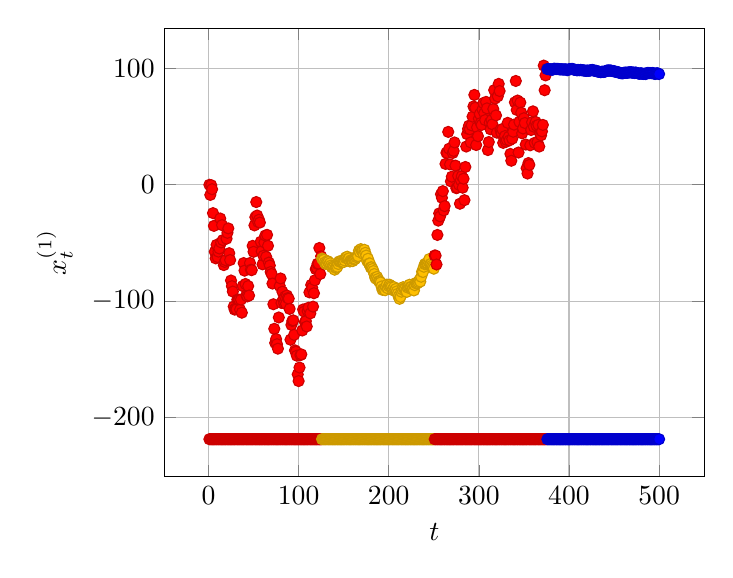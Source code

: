 \begin{tikzpicture}
\begin{axis}[xlabel={$t$}, ylabel={$x_t^{(1)}$}, legend pos={south east}, grid={major}]
    \addplot[only marks, scatter, scatter src={explicit}]
        table[row sep={\\}, x={x}, y={y}, meta={col}]
        {
            x  y  col  \\
            1.0  -218.767  3.0  \\
            2.0  -218.767  3.0  \\
            3.0  -218.767  3.0  \\
            4.0  -218.767  3.0  \\
            5.0  -218.767  3.0  \\
            6.0  -218.767  3.0  \\
            7.0  -218.767  3.0  \\
            8.0  -218.767  3.0  \\
            9.0  -218.767  3.0  \\
            10.0  -218.767  3.0  \\
            11.0  -218.767  3.0  \\
            12.0  -218.767  3.0  \\
            13.0  -218.767  3.0  \\
            14.0  -218.767  3.0  \\
            15.0  -218.767  3.0  \\
            16.0  -218.767  3.0  \\
            17.0  -218.767  3.0  \\
            18.0  -218.767  3.0  \\
            19.0  -218.767  3.0  \\
            20.0  -218.767  3.0  \\
            21.0  -218.767  3.0  \\
            22.0  -218.767  3.0  \\
            23.0  -218.767  3.0  \\
            24.0  -218.767  3.0  \\
            25.0  -218.767  3.0  \\
            26.0  -218.767  3.0  \\
            27.0  -218.767  3.0  \\
            28.0  -218.767  3.0  \\
            29.0  -218.767  3.0  \\
            30.0  -218.767  3.0  \\
            31.0  -218.767  3.0  \\
            32.0  -218.767  3.0  \\
            33.0  -218.767  3.0  \\
            34.0  -218.767  3.0  \\
            35.0  -218.767  3.0  \\
            36.0  -218.767  3.0  \\
            37.0  -218.767  3.0  \\
            38.0  -218.767  3.0  \\
            39.0  -218.767  3.0  \\
            40.0  -218.767  3.0  \\
            41.0  -218.767  3.0  \\
            42.0  -218.767  3.0  \\
            43.0  -218.767  3.0  \\
            44.0  -218.767  3.0  \\
            45.0  -218.767  3.0  \\
            46.0  -218.767  3.0  \\
            47.0  -218.767  3.0  \\
            48.0  -218.767  3.0  \\
            49.0  -218.767  3.0  \\
            50.0  -218.767  3.0  \\
            51.0  -218.767  3.0  \\
            52.0  -218.767  3.0  \\
            53.0  -218.767  3.0  \\
            54.0  -218.767  3.0  \\
            55.0  -218.767  3.0  \\
            56.0  -218.767  3.0  \\
            57.0  -218.767  3.0  \\
            58.0  -218.767  3.0  \\
            59.0  -218.767  3.0  \\
            60.0  -218.767  3.0  \\
            61.0  -218.767  3.0  \\
            62.0  -218.767  3.0  \\
            63.0  -218.767  3.0  \\
            64.0  -218.767  3.0  \\
            65.0  -218.767  3.0  \\
            66.0  -218.767  3.0  \\
            67.0  -218.767  3.0  \\
            68.0  -218.767  3.0  \\
            69.0  -218.767  3.0  \\
            70.0  -218.767  3.0  \\
            71.0  -218.767  3.0  \\
            72.0  -218.767  3.0  \\
            73.0  -218.767  3.0  \\
            74.0  -218.767  3.0  \\
            75.0  -218.767  3.0  \\
            76.0  -218.767  3.0  \\
            77.0  -218.767  3.0  \\
            78.0  -218.767  3.0  \\
            79.0  -218.767  3.0  \\
            80.0  -218.767  3.0  \\
            81.0  -218.767  3.0  \\
            82.0  -218.767  3.0  \\
            83.0  -218.767  3.0  \\
            84.0  -218.767  3.0  \\
            85.0  -218.767  3.0  \\
            86.0  -218.767  3.0  \\
            87.0  -218.767  3.0  \\
            88.0  -218.767  3.0  \\
            89.0  -218.767  3.0  \\
            90.0  -218.767  3.0  \\
            91.0  -218.767  3.0  \\
            92.0  -218.767  3.0  \\
            93.0  -218.767  3.0  \\
            94.0  -218.767  3.0  \\
            95.0  -218.767  3.0  \\
            96.0  -218.767  3.0  \\
            97.0  -218.767  3.0  \\
            98.0  -218.767  3.0  \\
            99.0  -218.767  3.0  \\
            100.0  -218.767  3.0  \\
            101.0  -218.767  3.0  \\
            102.0  -218.767  3.0  \\
            103.0  -218.767  3.0  \\
            104.0  -218.767  3.0  \\
            105.0  -218.767  3.0  \\
            106.0  -218.767  3.0  \\
            107.0  -218.767  3.0  \\
            108.0  -218.767  3.0  \\
            109.0  -218.767  3.0  \\
            110.0  -218.767  3.0  \\
            111.0  -218.767  3.0  \\
            112.0  -218.767  3.0  \\
            113.0  -218.767  3.0  \\
            114.0  -218.767  3.0  \\
            115.0  -218.767  3.0  \\
            116.0  -218.767  3.0  \\
            117.0  -218.767  3.0  \\
            118.0  -218.767  3.0  \\
            119.0  -218.767  3.0  \\
            120.0  -218.767  3.0  \\
            121.0  -218.767  3.0  \\
            122.0  -218.767  3.0  \\
            123.0  -218.767  3.0  \\
            124.0  -218.767  3.0  \\
            125.0  -218.767  3.0  \\
            126.0  -218.767  2.0  \\
            127.0  -218.767  2.0  \\
            128.0  -218.767  2.0  \\
            129.0  -218.767  2.0  \\
            130.0  -218.767  2.0  \\
            131.0  -218.767  2.0  \\
            132.0  -218.767  2.0  \\
            133.0  -218.767  2.0  \\
            134.0  -218.767  2.0  \\
            135.0  -218.767  2.0  \\
            136.0  -218.767  2.0  \\
            137.0  -218.767  2.0  \\
            138.0  -218.767  2.0  \\
            139.0  -218.767  2.0  \\
            140.0  -218.767  2.0  \\
            141.0  -218.767  2.0  \\
            142.0  -218.767  2.0  \\
            143.0  -218.767  2.0  \\
            144.0  -218.767  2.0  \\
            145.0  -218.767  2.0  \\
            146.0  -218.767  2.0  \\
            147.0  -218.767  2.0  \\
            148.0  -218.767  2.0  \\
            149.0  -218.767  2.0  \\
            150.0  -218.767  2.0  \\
            151.0  -218.767  2.0  \\
            152.0  -218.767  2.0  \\
            153.0  -218.767  2.0  \\
            154.0  -218.767  2.0  \\
            155.0  -218.767  2.0  \\
            156.0  -218.767  2.0  \\
            157.0  -218.767  2.0  \\
            158.0  -218.767  2.0  \\
            159.0  -218.767  2.0  \\
            160.0  -218.767  2.0  \\
            161.0  -218.767  2.0  \\
            162.0  -218.767  2.0  \\
            163.0  -218.767  2.0  \\
            164.0  -218.767  2.0  \\
            165.0  -218.767  2.0  \\
            166.0  -218.767  2.0  \\
            167.0  -218.767  2.0  \\
            168.0  -218.767  2.0  \\
            169.0  -218.767  2.0  \\
            170.0  -218.767  2.0  \\
            171.0  -218.767  2.0  \\
            172.0  -218.767  2.0  \\
            173.0  -218.767  2.0  \\
            174.0  -218.767  2.0  \\
            175.0  -218.767  2.0  \\
            176.0  -218.767  2.0  \\
            177.0  -218.767  2.0  \\
            178.0  -218.767  2.0  \\
            179.0  -218.767  2.0  \\
            180.0  -218.767  2.0  \\
            181.0  -218.767  2.0  \\
            182.0  -218.767  2.0  \\
            183.0  -218.767  2.0  \\
            184.0  -218.767  2.0  \\
            185.0  -218.767  2.0  \\
            186.0  -218.767  2.0  \\
            187.0  -218.767  2.0  \\
            188.0  -218.767  2.0  \\
            189.0  -218.767  2.0  \\
            190.0  -218.767  2.0  \\
            191.0  -218.767  2.0  \\
            192.0  -218.767  2.0  \\
            193.0  -218.767  2.0  \\
            194.0  -218.767  2.0  \\
            195.0  -218.767  2.0  \\
            196.0  -218.767  2.0  \\
            197.0  -218.767  2.0  \\
            198.0  -218.767  2.0  \\
            199.0  -218.767  2.0  \\
            200.0  -218.767  2.0  \\
            201.0  -218.767  2.0  \\
            202.0  -218.767  2.0  \\
            203.0  -218.767  2.0  \\
            204.0  -218.767  2.0  \\
            205.0  -218.767  2.0  \\
            206.0  -218.767  2.0  \\
            207.0  -218.767  2.0  \\
            208.0  -218.767  2.0  \\
            209.0  -218.767  2.0  \\
            210.0  -218.767  2.0  \\
            211.0  -218.767  2.0  \\
            212.0  -218.767  2.0  \\
            213.0  -218.767  2.0  \\
            214.0  -218.767  2.0  \\
            215.0  -218.767  2.0  \\
            216.0  -218.767  2.0  \\
            217.0  -218.767  2.0  \\
            218.0  -218.767  2.0  \\
            219.0  -218.767  2.0  \\
            220.0  -218.767  2.0  \\
            221.0  -218.767  2.0  \\
            222.0  -218.767  2.0  \\
            223.0  -218.767  2.0  \\
            224.0  -218.767  2.0  \\
            225.0  -218.767  2.0  \\
            226.0  -218.767  2.0  \\
            227.0  -218.767  2.0  \\
            228.0  -218.767  2.0  \\
            229.0  -218.767  2.0  \\
            230.0  -218.767  2.0  \\
            231.0  -218.767  2.0  \\
            232.0  -218.767  2.0  \\
            233.0  -218.767  2.0  \\
            234.0  -218.767  2.0  \\
            235.0  -218.767  2.0  \\
            236.0  -218.767  2.0  \\
            237.0  -218.767  2.0  \\
            238.0  -218.767  2.0  \\
            239.0  -218.767  2.0  \\
            240.0  -218.767  2.0  \\
            241.0  -218.767  2.0  \\
            242.0  -218.767  2.0  \\
            243.0  -218.767  2.0  \\
            244.0  -218.767  2.0  \\
            245.0  -218.767  2.0  \\
            246.0  -218.767  2.0  \\
            247.0  -218.767  2.0  \\
            248.0  -218.767  2.0  \\
            249.0  -218.767  2.0  \\
            250.0  -218.767  2.0  \\
            251.0  -218.767  3.0  \\
            252.0  -218.767  3.0  \\
            253.0  -218.767  3.0  \\
            254.0  -218.767  3.0  \\
            255.0  -218.767  3.0  \\
            256.0  -218.767  3.0  \\
            257.0  -218.767  3.0  \\
            258.0  -218.767  3.0  \\
            259.0  -218.767  3.0  \\
            260.0  -218.767  3.0  \\
            261.0  -218.767  3.0  \\
            262.0  -218.767  3.0  \\
            263.0  -218.767  3.0  \\
            264.0  -218.767  3.0  \\
            265.0  -218.767  3.0  \\
            266.0  -218.767  3.0  \\
            267.0  -218.767  3.0  \\
            268.0  -218.767  3.0  \\
            269.0  -218.767  3.0  \\
            270.0  -218.767  3.0  \\
            271.0  -218.767  3.0  \\
            272.0  -218.767  3.0  \\
            273.0  -218.767  3.0  \\
            274.0  -218.767  3.0  \\
            275.0  -218.767  3.0  \\
            276.0  -218.767  3.0  \\
            277.0  -218.767  3.0  \\
            278.0  -218.767  3.0  \\
            279.0  -218.767  3.0  \\
            280.0  -218.767  3.0  \\
            281.0  -218.767  3.0  \\
            282.0  -218.767  3.0  \\
            283.0  -218.767  3.0  \\
            284.0  -218.767  3.0  \\
            285.0  -218.767  3.0  \\
            286.0  -218.767  3.0  \\
            287.0  -218.767  3.0  \\
            288.0  -218.767  3.0  \\
            289.0  -218.767  3.0  \\
            290.0  -218.767  3.0  \\
            291.0  -218.767  3.0  \\
            292.0  -218.767  3.0  \\
            293.0  -218.767  3.0  \\
            294.0  -218.767  3.0  \\
            295.0  -218.767  3.0  \\
            296.0  -218.767  3.0  \\
            297.0  -218.767  3.0  \\
            298.0  -218.767  3.0  \\
            299.0  -218.767  3.0  \\
            300.0  -218.767  3.0  \\
            301.0  -218.767  3.0  \\
            302.0  -218.767  3.0  \\
            303.0  -218.767  3.0  \\
            304.0  -218.767  3.0  \\
            305.0  -218.767  3.0  \\
            306.0  -218.767  3.0  \\
            307.0  -218.767  3.0  \\
            308.0  -218.767  3.0  \\
            309.0  -218.767  3.0  \\
            310.0  -218.767  3.0  \\
            311.0  -218.767  3.0  \\
            312.0  -218.767  3.0  \\
            313.0  -218.767  3.0  \\
            314.0  -218.767  3.0  \\
            315.0  -218.767  3.0  \\
            316.0  -218.767  3.0  \\
            317.0  -218.767  3.0  \\
            318.0  -218.767  3.0  \\
            319.0  -218.767  3.0  \\
            320.0  -218.767  3.0  \\
            321.0  -218.767  3.0  \\
            322.0  -218.767  3.0  \\
            323.0  -218.767  3.0  \\
            324.0  -218.767  3.0  \\
            325.0  -218.767  3.0  \\
            326.0  -218.767  3.0  \\
            327.0  -218.767  3.0  \\
            328.0  -218.767  3.0  \\
            329.0  -218.767  3.0  \\
            330.0  -218.767  3.0  \\
            331.0  -218.767  3.0  \\
            332.0  -218.767  3.0  \\
            333.0  -218.767  3.0  \\
            334.0  -218.767  3.0  \\
            335.0  -218.767  3.0  \\
            336.0  -218.767  3.0  \\
            337.0  -218.767  3.0  \\
            338.0  -218.767  3.0  \\
            339.0  -218.767  3.0  \\
            340.0  -218.767  3.0  \\
            341.0  -218.767  3.0  \\
            342.0  -218.767  3.0  \\
            343.0  -218.767  3.0  \\
            344.0  -218.767  3.0  \\
            345.0  -218.767  3.0  \\
            346.0  -218.767  3.0  \\
            347.0  -218.767  3.0  \\
            348.0  -218.767  3.0  \\
            349.0  -218.767  3.0  \\
            350.0  -218.767  3.0  \\
            351.0  -218.767  3.0  \\
            352.0  -218.767  3.0  \\
            353.0  -218.767  3.0  \\
            354.0  -218.767  3.0  \\
            355.0  -218.767  3.0  \\
            356.0  -218.767  3.0  \\
            357.0  -218.767  3.0  \\
            358.0  -218.767  3.0  \\
            359.0  -218.767  3.0  \\
            360.0  -218.767  3.0  \\
            361.0  -218.767  3.0  \\
            362.0  -218.767  3.0  \\
            363.0  -218.767  3.0  \\
            364.0  -218.767  3.0  \\
            365.0  -218.767  3.0  \\
            366.0  -218.767  3.0  \\
            367.0  -218.767  3.0  \\
            368.0  -218.767  3.0  \\
            369.0  -218.767  3.0  \\
            370.0  -218.767  3.0  \\
            371.0  -218.767  3.0  \\
            372.0  -218.767  3.0  \\
            373.0  -218.767  3.0  \\
            374.0  -218.767  3.0  \\
            375.0  -218.767  3.0  \\
            376.0  -218.767  1.0  \\
            377.0  -218.767  1.0  \\
            378.0  -218.767  1.0  \\
            379.0  -218.767  1.0  \\
            380.0  -218.767  1.0  \\
            381.0  -218.767  1.0  \\
            382.0  -218.767  1.0  \\
            383.0  -218.767  1.0  \\
            384.0  -218.767  1.0  \\
            385.0  -218.767  1.0  \\
            386.0  -218.767  1.0  \\
            387.0  -218.767  1.0  \\
            388.0  -218.767  1.0  \\
            389.0  -218.767  1.0  \\
            390.0  -218.767  1.0  \\
            391.0  -218.767  1.0  \\
            392.0  -218.767  1.0  \\
            393.0  -218.767  1.0  \\
            394.0  -218.767  1.0  \\
            395.0  -218.767  1.0  \\
            396.0  -218.767  1.0  \\
            397.0  -218.767  1.0  \\
            398.0  -218.767  1.0  \\
            399.0  -218.767  1.0  \\
            400.0  -218.767  1.0  \\
            401.0  -218.767  1.0  \\
            402.0  -218.767  1.0  \\
            403.0  -218.767  1.0  \\
            404.0  -218.767  1.0  \\
            405.0  -218.767  1.0  \\
            406.0  -218.767  1.0  \\
            407.0  -218.767  1.0  \\
            408.0  -218.767  1.0  \\
            409.0  -218.767  1.0  \\
            410.0  -218.767  1.0  \\
            411.0  -218.767  1.0  \\
            412.0  -218.767  1.0  \\
            413.0  -218.767  1.0  \\
            414.0  -218.767  1.0  \\
            415.0  -218.767  1.0  \\
            416.0  -218.767  1.0  \\
            417.0  -218.767  1.0  \\
            418.0  -218.767  1.0  \\
            419.0  -218.767  1.0  \\
            420.0  -218.767  1.0  \\
            421.0  -218.767  1.0  \\
            422.0  -218.767  1.0  \\
            423.0  -218.767  1.0  \\
            424.0  -218.767  1.0  \\
            425.0  -218.767  1.0  \\
            426.0  -218.767  1.0  \\
            427.0  -218.767  1.0  \\
            428.0  -218.767  1.0  \\
            429.0  -218.767  1.0  \\
            430.0  -218.767  1.0  \\
            431.0  -218.767  1.0  \\
            432.0  -218.767  1.0  \\
            433.0  -218.767  1.0  \\
            434.0  -218.767  1.0  \\
            435.0  -218.767  1.0  \\
            436.0  -218.767  1.0  \\
            437.0  -218.767  1.0  \\
            438.0  -218.767  1.0  \\
            439.0  -218.767  1.0  \\
            440.0  -218.767  1.0  \\
            441.0  -218.767  1.0  \\
            442.0  -218.767  1.0  \\
            443.0  -218.767  1.0  \\
            444.0  -218.767  1.0  \\
            445.0  -218.767  1.0  \\
            446.0  -218.767  1.0  \\
            447.0  -218.767  1.0  \\
            448.0  -218.767  1.0  \\
            449.0  -218.767  1.0  \\
            450.0  -218.767  1.0  \\
            451.0  -218.767  1.0  \\
            452.0  -218.767  1.0  \\
            453.0  -218.767  1.0  \\
            454.0  -218.767  1.0  \\
            455.0  -218.767  1.0  \\
            456.0  -218.767  1.0  \\
            457.0  -218.767  1.0  \\
            458.0  -218.767  1.0  \\
            459.0  -218.767  1.0  \\
            460.0  -218.767  1.0  \\
            461.0  -218.767  1.0  \\
            462.0  -218.767  1.0  \\
            463.0  -218.767  1.0  \\
            464.0  -218.767  1.0  \\
            465.0  -218.767  1.0  \\
            466.0  -218.767  1.0  \\
            467.0  -218.767  1.0  \\
            468.0  -218.767  1.0  \\
            469.0  -218.767  1.0  \\
            470.0  -218.767  1.0  \\
            471.0  -218.767  1.0  \\
            472.0  -218.767  1.0  \\
            473.0  -218.767  1.0  \\
            474.0  -218.767  1.0  \\
            475.0  -218.767  1.0  \\
            476.0  -218.767  1.0  \\
            477.0  -218.767  1.0  \\
            478.0  -218.767  1.0  \\
            479.0  -218.767  1.0  \\
            480.0  -218.767  1.0  \\
            481.0  -218.767  1.0  \\
            482.0  -218.767  1.0  \\
            483.0  -218.767  1.0  \\
            484.0  -218.767  1.0  \\
            485.0  -218.767  1.0  \\
            486.0  -218.767  1.0  \\
            487.0  -218.767  1.0  \\
            488.0  -218.767  1.0  \\
            489.0  -218.767  1.0  \\
            490.0  -218.767  1.0  \\
            491.0  -218.767  1.0  \\
            492.0  -218.767  1.0  \\
            493.0  -218.767  1.0  \\
            494.0  -218.767  1.0  \\
            495.0  -218.767  1.0  \\
            496.0  -218.767  1.0  \\
            497.0  -218.767  1.0  \\
            498.0  -218.767  1.0  \\
            499.0  -218.767  1.0  \\
            500.0  -218.767  1.0  \\
        }
        ;
    \addplot[only marks, scatter, scatter src={explicit}]
        table[row sep={\\}, x={x}, y={y}, meta={col}]
        {
            x  y  col  \\
            1.0  -0.03  3.0  \\
            2.0  -8.722  3.0  \\
            3.0  -0.342  3.0  \\
            4.0  -3.819  3.0  \\
            5.0  -24.381  3.0  \\
            6.0  -35.347  3.0  \\
            7.0  -57.594  3.0  \\
            8.0  -63.288  3.0  \\
            9.0  -51.67  3.0  \\
            10.0  -62.12  3.0  \\
            11.0  -57.493  3.0  \\
            12.0  -54.776  3.0  \\
            13.0  -28.99  3.0  \\
            14.0  -49.586  3.0  \\
            15.0  -34.674  3.0  \\
            16.0  -47.533  3.0  \\
            17.0  -69.07  3.0  \\
            18.0  -66.336  3.0  \\
            19.0  -64.865  3.0  \\
            20.0  -46.361  3.0  \\
            21.0  -41.335  3.0  \\
            22.0  -37.507  3.0  \\
            23.0  -58.835  3.0  \\
            24.0  -64.706  3.0  \\
            25.0  -82.319  3.0  \\
            26.0  -87.204  3.0  \\
            27.0  -91.825  3.0  \\
            28.0  -104.698  3.0  \\
            29.0  -107.349  3.0  \\
            30.0  -106.519  3.0  \\
            31.0  -107.092  3.0  \\
            32.0  -98.769  3.0  \\
            33.0  -98.936  3.0  \\
            34.0  -98.911  3.0  \\
            35.0  -107.348  3.0  \\
            36.0  -98.768  3.0  \\
            37.0  -109.985  3.0  \\
            38.0  -87.083  3.0  \\
            39.0  -67.336  3.0  \\
            40.0  -73.848  3.0  \\
            41.0  -85.301  3.0  \\
            42.0  -94.967  3.0  \\
            43.0  -96.018  3.0  \\
            44.0  -87.092  3.0  \\
            45.0  -95.24  3.0  \\
            46.0  -67.27  3.0  \\
            47.0  -73.059  3.0  \\
            48.0  -73.385  3.0  \\
            49.0  -52.537  3.0  \\
            50.0  -57.641  3.0  \\
            51.0  -34.919  3.0  \\
            52.0  -27.812  3.0  \\
            53.0  -14.865  3.0  \\
            54.0  -26.441  3.0  \\
            55.0  -31.959  3.0  \\
            56.0  -30.09  3.0  \\
            57.0  -32.511  3.0  \\
            58.0  -48.969  3.0  \\
            59.0  -57.197  3.0  \\
            60.0  -68.409  3.0  \\
            61.0  -61.07  3.0  \\
            62.0  -49.618  3.0  \\
            63.0  -43.66  3.0  \\
            64.0  -61.978  3.0  \\
            65.0  -43.077  3.0  \\
            66.0  -52.465  3.0  \\
            67.0  -66.88  3.0  \\
            68.0  -69.415  3.0  \\
            69.0  -74.916  3.0  \\
            70.0  -76.728  3.0  \\
            71.0  -84.931  3.0  \\
            72.0  -102.724  3.0  \\
            73.0  -123.847  3.0  \\
            74.0  -136.018  3.0  \\
            75.0  -132.648  3.0  \\
            76.0  -137.081  3.0  \\
            77.0  -140.913  3.0  \\
            78.0  -114.103  3.0  \\
            79.0  -86.986  3.0  \\
            80.0  -80.566  3.0  \\
            81.0  -101.617  3.0  \\
            82.0  -91.939  3.0  \\
            83.0  -98.365  3.0  \\
            84.0  -101.879  3.0  \\
            85.0  -96.224  3.0  \\
            86.0  -102.39  3.0  \\
            87.0  -95.241  3.0  \\
            88.0  -97.41  3.0  \\
            89.0  -97.924  3.0  \\
            90.0  -106.719  3.0  \\
            91.0  -133.244  3.0  \\
            92.0  -120.482  3.0  \\
            93.0  -117.108  3.0  \\
            94.0  -116.586  3.0  \\
            95.0  -129.046  3.0  \\
            96.0  -142.386  3.0  \\
            97.0  -143.556  3.0  \\
            98.0  -146.969  3.0  \\
            99.0  -163.018  3.0  \\
            100.0  -168.767  3.0  \\
            101.0  -157.162  3.0  \\
            102.0  -146.498  3.0  \\
            103.0  -145.838  3.0  \\
            104.0  -125.304  3.0  \\
            105.0  -107.198  3.0  \\
            106.0  -109.022  3.0  \\
            107.0  -118.048  3.0  \\
            108.0  -117.195  3.0  \\
            109.0  -121.82  3.0  \\
            110.0  -108.56  3.0  \\
            111.0  -105.691  3.0  \\
            112.0  -92.515  3.0  \\
            113.0  -110.597  3.0  \\
            114.0  -86.12  3.0  \\
            115.0  -88.533  3.0  \\
            116.0  -104.771  3.0  \\
            117.0  -93.244  3.0  \\
            118.0  -82.137  3.0  \\
            119.0  -72.501  3.0  \\
            120.0  -71.278  3.0  \\
            121.0  -67.968  3.0  \\
            122.0  -67.852  3.0  \\
            123.0  -54.378  3.0  \\
            124.0  -76.753  3.0  \\
            125.0  -61.496  3.0  \\
            126.0  -63.412  2.0  \\
            127.0  -64.168  2.0  \\
            128.0  -64.518  2.0  \\
            129.0  -66.91  2.0  \\
            130.0  -68.085  2.0  \\
            131.0  -67.541  2.0  \\
            132.0  -65.58  2.0  \\
            133.0  -66.298  2.0  \\
            134.0  -68.435  2.0  \\
            135.0  -67.417  2.0  \\
            136.0  -69.422  2.0  \\
            137.0  -71.028  2.0  \\
            138.0  -70.356  2.0  \\
            139.0  -71.123  2.0  \\
            140.0  -73.04  2.0  \\
            141.0  -71.358  2.0  \\
            142.0  -71.215  2.0  \\
            143.0  -70.513  2.0  \\
            144.0  -68.109  2.0  \\
            145.0  -65.886  2.0  \\
            146.0  -66.154  2.0  \\
            147.0  -66.103  2.0  \\
            148.0  -65.329  2.0  \\
            149.0  -66.235  2.0  \\
            150.0  -66.467  2.0  \\
            151.0  -65.051  2.0  \\
            152.0  -62.874  2.0  \\
            153.0  -62.26  2.0  \\
            154.0  -61.826  2.0  \\
            155.0  -63.587  2.0  \\
            156.0  -63.272  2.0  \\
            157.0  -65.949  2.0  \\
            158.0  -64.874  2.0  \\
            159.0  -65.154  2.0  \\
            160.0  -65.642  2.0  \\
            161.0  -64.18  2.0  \\
            162.0  -64.158  2.0  \\
            163.0  -63.633  2.0  \\
            164.0  -62.222  2.0  \\
            165.0  -61.342  2.0  \\
            166.0  -61.386  2.0  \\
            167.0  -56.56  2.0  \\
            168.0  -57.897  2.0  \\
            169.0  -55.332  2.0  \\
            170.0  -56.584  2.0  \\
            171.0  -56.398  2.0  \\
            172.0  -59.44  2.0  \\
            173.0  -55.918  2.0  \\
            174.0  -58.515  2.0  \\
            175.0  -60.879  2.0  \\
            176.0  -65.484  2.0  \\
            177.0  -63.585  2.0  \\
            178.0  -67.734  2.0  \\
            179.0  -67.642  2.0  \\
            180.0  -71.072  2.0  \\
            181.0  -70.959  2.0  \\
            182.0  -72.397  2.0  \\
            183.0  -74.22  2.0  \\
            184.0  -76.734  2.0  \\
            185.0  -79.903  2.0  \\
            186.0  -80.813  2.0  \\
            187.0  -79.183  2.0  \\
            188.0  -81.047  2.0  \\
            189.0  -82.835  2.0  \\
            190.0  -83.069  2.0  \\
            191.0  -83.992  2.0  \\
            192.0  -87.463  2.0  \\
            193.0  -90.332  2.0  \\
            194.0  -89.742  2.0  \\
            195.0  -89.232  2.0  \\
            196.0  -90.673  2.0  \\
            197.0  -87.815  2.0  \\
            198.0  -85.854  2.0  \\
            199.0  -89.079  2.0  \\
            200.0  -87.047  2.0  \\
            201.0  -85.935  2.0  \\
            202.0  -87.148  2.0  \\
            203.0  -88.098  2.0  \\
            204.0  -90.476  2.0  \\
            205.0  -89.829  2.0  \\
            206.0  -88.025  2.0  \\
            207.0  -90.352  2.0  \\
            208.0  -89.551  2.0  \\
            209.0  -91.641  2.0  \\
            210.0  -93.681  2.0  \\
            211.0  -96.125  2.0  \\
            212.0  -98.08  2.0  \\
            213.0  -96.344  2.0  \\
            214.0  -91.951  2.0  \\
            215.0  -90.013  2.0  \\
            216.0  -88.046  2.0  \\
            217.0  -89.15  2.0  \\
            218.0  -89.66  2.0  \\
            219.0  -91.655  2.0  \\
            220.0  -92.101  2.0  \\
            221.0  -88.397  2.0  \\
            222.0  -87.503  2.0  \\
            223.0  -85.969  2.0  \\
            224.0  -87.959  2.0  \\
            225.0  -87.995  2.0  \\
            226.0  -89.837  2.0  \\
            227.0  -89.124  2.0  \\
            228.0  -90.852  2.0  \\
            229.0  -86.327  2.0  \\
            230.0  -84.41  2.0  \\
            231.0  -84.976  2.0  \\
            232.0  -84.558  2.0  \\
            233.0  -83.64  2.0  \\
            234.0  -81.944  2.0  \\
            235.0  -83.255  2.0  \\
            236.0  -79.086  2.0  \\
            237.0  -74.633  2.0  \\
            238.0  -74.997  2.0  \\
            239.0  -70.497  2.0  \\
            240.0  -68.266  2.0  \\
            241.0  -68.106  2.0  \\
            242.0  -67.444  2.0  \\
            243.0  -67.28  2.0  \\
            244.0  -65.88  2.0  \\
            245.0  -63.86  2.0  \\
            246.0  -68.307  2.0  \\
            247.0  -67.967  2.0  \\
            248.0  -69.386  2.0  \\
            249.0  -70.704  2.0  \\
            250.0  -72.178  2.0  \\
            251.0  -60.8  3.0  \\
            252.0  -60.895  3.0  \\
            253.0  -68.538  3.0  \\
            254.0  -43.143  3.0  \\
            255.0  -30.833  3.0  \\
            256.0  -24.602  3.0  \\
            257.0  -27.184  3.0  \\
            258.0  -8.132  3.0  \\
            259.0  -11.197  3.0  \\
            260.0  -5.504  3.0  \\
            261.0  -22.06  3.0  \\
            262.0  -18.338  3.0  \\
            263.0  17.95  3.0  \\
            264.0  27.514  3.0  \\
            265.0  27.335  3.0  \\
            266.0  45.468  3.0  \\
            267.0  31.028  3.0  \\
            268.0  17.519  3.0  \\
            269.0  2.913  3.0  \\
            270.0  6.95  3.0  \\
            271.0  27.328  3.0  \\
            272.0  29.113  3.0  \\
            273.0  36.403  3.0  \\
            274.0  16.48  3.0  \\
            275.0  -2.928  3.0  \\
            276.0  -2.555  3.0  \\
            277.0  7.677  3.0  \\
            278.0  -0.021  3.0  \\
            279.0  -16.288  3.0  \\
            280.0  3.926  3.0  \\
            281.0  7.437  3.0  \\
            282.0  -2.532  3.0  \\
            283.0  5.212  3.0  \\
            284.0  -13.253  3.0  \\
            285.0  15.308  3.0  \\
            286.0  32.885  3.0  \\
            287.0  43.517  3.0  \\
            288.0  48.078  3.0  \\
            289.0  50.805  3.0  \\
            290.0  47.766  3.0  \\
            291.0  36.421  3.0  \\
            292.0  51.126  3.0  \\
            293.0  58.619  3.0  \\
            294.0  67.37  3.0  \\
            295.0  77.279  3.0  \\
            296.0  66.245  3.0  \\
            297.0  34.174  3.0  \\
            298.0  49.295  3.0  \\
            299.0  41.73  3.0  \\
            300.0  56.859  3.0  \\
            301.0  60.867  3.0  \\
            302.0  53.081  3.0  \\
            303.0  51.439  3.0  \\
            304.0  64.778  3.0  \\
            305.0  70.29  3.0  \\
            306.0  61.557  3.0  \\
            307.0  55.678  3.0  \\
            308.0  71.274  3.0  \\
            309.0  65.725  3.0  \\
            310.0  29.837  3.0  \\
            311.0  36.77  3.0  \\
            312.0  53.396  3.0  \\
            313.0  47.675  3.0  \\
            314.0  55.537  3.0  \\
            315.0  52.004  3.0  \\
            316.0  65.147  3.0  \\
            317.0  81.374  3.0  \\
            318.0  74.135  3.0  \\
            319.0  59.66  3.0  \\
            320.0  44.806  3.0  \\
            321.0  76.065  3.0  \\
            322.0  86.756  3.0  \\
            323.0  80.619  3.0  \\
            324.0  47.258  3.0  \\
            325.0  44.309  3.0  \\
            326.0  47.835  3.0  \\
            327.0  36.013  3.0  \\
            328.0  40.436  3.0  \\
            329.0  41.902  3.0  \\
            330.0  36.934  3.0  \\
            331.0  38.513  3.0  \\
            332.0  53.24  3.0  \\
            333.0  41.164  3.0  \\
            334.0  38.21  3.0  \\
            335.0  26.52  3.0  \\
            336.0  20.668  3.0  \\
            337.0  39.604  3.0  \\
            338.0  45.59  3.0  \\
            339.0  51.718  3.0  \\
            340.0  70.912  3.0  \\
            341.0  89.271  3.0  \\
            342.0  64.382  3.0  \\
            343.0  72.437  3.0  \\
            344.0  27.73  3.0  \\
            345.0  54.114  3.0  \\
            346.0  70.714  3.0  \\
            347.0  62.007  3.0  \\
            348.0  44.222  3.0  \\
            349.0  48.404  3.0  \\
            350.0  57.242  3.0  \\
            351.0  53.134  3.0  \\
            352.0  34.597  3.0  \\
            353.0  14.275  3.0  \\
            354.0  9.681  3.0  \\
            355.0  18.667  3.0  \\
            356.0  17.109  3.0  \\
            357.0  33.952  3.0  \\
            358.0  47.078  3.0  \\
            359.0  53.799  3.0  \\
            360.0  63.133  3.0  \\
            361.0  49.96  3.0  \\
            362.0  36.103  3.0  \\
            363.0  54.045  3.0  \\
            364.0  50.727  3.0  \\
            365.0  36.605  3.0  \\
            366.0  51.541  3.0  \\
            367.0  32.861  3.0  \\
            368.0  44.001  3.0  \\
            369.0  42.494  3.0  \\
            370.0  45.942  3.0  \\
            371.0  51.48  3.0  \\
            372.0  102.49  3.0  \\
            373.0  81.306  3.0  \\
            374.0  94.063  3.0  \\
            375.0  99.648  3.0  \\
            376.0  99.42  1.0  \\
            377.0  99.568  1.0  \\
            378.0  99.405  1.0  \\
            379.0  99.127  1.0  \\
            380.0  99.295  1.0  \\
            381.0  99.021  1.0  \\
            382.0  98.969  1.0  \\
            383.0  99.711  1.0  \\
            384.0  99.719  1.0  \\
            385.0  99.648  1.0  \\
            386.0  99.565  1.0  \\
            387.0  99.648  1.0  \\
            388.0  99.571  1.0  \\
            389.0  99.416  1.0  \\
            390.0  99.217  1.0  \\
            391.0  99.268  1.0  \\
            392.0  99.279  1.0  \\
            393.0  99.211  1.0  \\
            394.0  99.094  1.0  \\
            395.0  99.2  1.0  \\
            396.0  99.196  1.0  \\
            397.0  99.143  1.0  \\
            398.0  98.56  1.0  \\
            399.0  98.941  1.0  \\
            400.0  99.293  1.0  \\
            401.0  99.294  1.0  \\
            402.0  99.523  1.0  \\
            403.0  99.535  1.0  \\
            404.0  99.592  1.0  \\
            405.0  99.138  1.0  \\
            406.0  98.969  1.0  \\
            407.0  98.811  1.0  \\
            408.0  98.671  1.0  \\
            409.0  98.382  1.0  \\
            410.0  98.77  1.0  \\
            411.0  98.604  1.0  \\
            412.0  98.536  1.0  \\
            413.0  98.809  1.0  \\
            414.0  98.545  1.0  \\
            415.0  98.516  1.0  \\
            416.0  98.288  1.0  \\
            417.0  98.223  1.0  \\
            418.0  98.137  1.0  \\
            419.0  97.911  1.0  \\
            420.0  98.237  1.0  \\
            421.0  98.064  1.0  \\
            422.0  98.092  1.0  \\
            423.0  98.167  1.0  \\
            424.0  98.373  1.0  \\
            425.0  98.643  1.0  \\
            426.0  98.726  1.0  \\
            427.0  98.366  1.0  \\
            428.0  98.229  1.0  \\
            429.0  97.819  1.0  \\
            430.0  98.094  1.0  \\
            431.0  97.513  1.0  \\
            432.0  97.428  1.0  \\
            433.0  97.184  1.0  \\
            434.0  97.14  1.0  \\
            435.0  96.852  1.0  \\
            436.0  97.003  1.0  \\
            437.0  97.278  1.0  \\
            438.0  97.048  1.0  \\
            439.0  97.11  1.0  \\
            440.0  97.317  1.0  \\
            441.0  97.669  1.0  \\
            442.0  98.26  1.0  \\
            443.0  97.992  1.0  \\
            444.0  98.397  1.0  \\
            445.0  98.091  1.0  \\
            446.0  98.245  1.0  \\
            447.0  98.119  1.0  \\
            448.0  97.795  1.0  \\
            449.0  97.78  1.0  \\
            450.0  97.622  1.0  \\
            451.0  97.318  1.0  \\
            452.0  97.17  1.0  \\
            453.0  96.962  1.0  \\
            454.0  96.908  1.0  \\
            455.0  96.635  1.0  \\
            456.0  96.298  1.0  \\
            457.0  96.132  1.0  \\
            458.0  95.957  1.0  \\
            459.0  95.972  1.0  \\
            460.0  95.926  1.0  \\
            461.0  96.344  1.0  \\
            462.0  96.253  1.0  \\
            463.0  96.436  1.0  \\
            464.0  96.312  1.0  \\
            465.0  96.374  1.0  \\
            466.0  96.62  1.0  \\
            467.0  96.654  1.0  \\
            468.0  96.71  1.0  \\
            469.0  96.768  1.0  \\
            470.0  96.341  1.0  \\
            471.0  96.54  1.0  \\
            472.0  96.372  1.0  \\
            473.0  96.124  1.0  \\
            474.0  96.543  1.0  \\
            475.0  96.231  1.0  \\
            476.0  95.953  1.0  \\
            477.0  95.811  1.0  \\
            478.0  95.428  1.0  \\
            479.0  95.588  1.0  \\
            480.0  95.93  1.0  \\
            481.0  95.517  1.0  \\
            482.0  95.391  1.0  \\
            483.0  95.334  1.0  \\
            484.0  95.52  1.0  \\
            485.0  95.18  1.0  \\
            486.0  95.856  1.0  \\
            487.0  96.091  1.0  \\
            488.0  96.145  1.0  \\
            489.0  96.02  1.0  \\
            490.0  96.028  1.0  \\
            491.0  96.088  1.0  \\
            492.0  95.941  1.0  \\
            493.0  96.156  1.0  \\
            494.0  95.889  1.0  \\
            495.0  95.35  1.0  \\
            496.0  95.335  1.0  \\
            497.0  95.813  1.0  \\
            498.0  95.828  1.0  \\
            499.0  95.585  1.0  \\
            500.0  95.216  1.0  \\
        }
        ;
\end{axis}
\end{tikzpicture}
